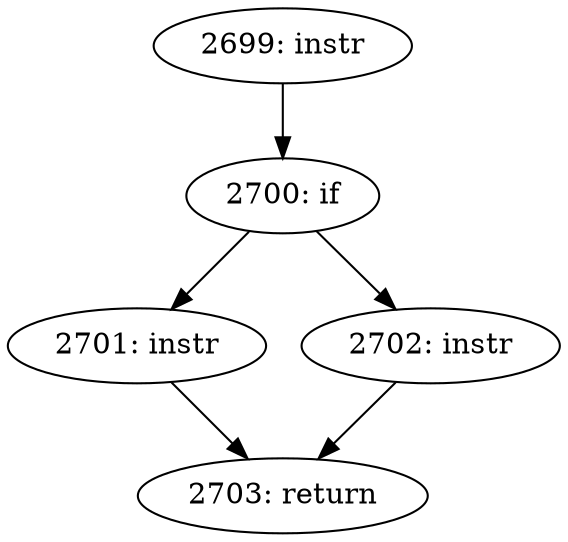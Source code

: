 digraph CFG_tcp_dupack_heuristics {
2699 [label="2699: instr"]
	2699 -> 2700
2700 [label="2700: if"]
	2700 -> 2701
	2700 -> 2702
2701 [label="2701: instr"]
	2701 -> 2703
2702 [label="2702: instr"]
	2702 -> 2703
2703 [label="2703: return"]
	
}
